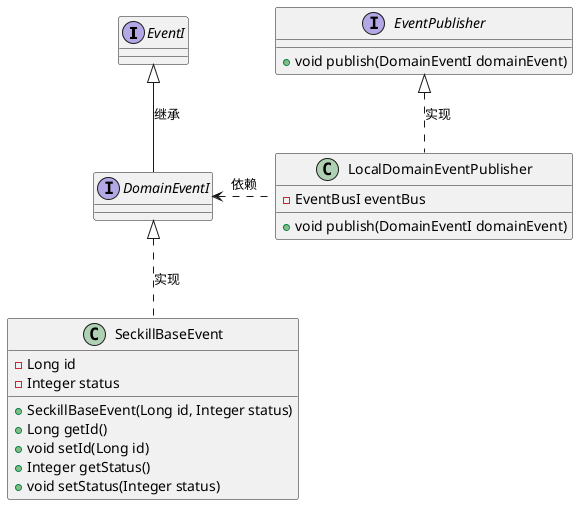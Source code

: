 @startuml
'https://plantuml.com/class-diagram


interface EventI

interface DomainEventI

interface EventPublisher{
    + void publish(DomainEventI domainEvent)
}

class SeckillBaseEvent{
    - Long id
    - Integer status
    + SeckillBaseEvent(Long id, Integer status)
    + Long getId()
    + void setId(Long id)
    + Integer getStatus()
    + void setStatus(Integer status)
}

class LocalDomainEventPublisher{
    - EventBusI eventBus
    + void publish(DomainEventI domainEvent)
}

EventI <|-- DomainEventI : 继承
DomainEventI <|..  SeckillBaseEvent : 实现
EventPublisher <|.. LocalDomainEventPublisher : 实现
DomainEventI <. LocalDomainEventPublisher : 依赖
@enduml